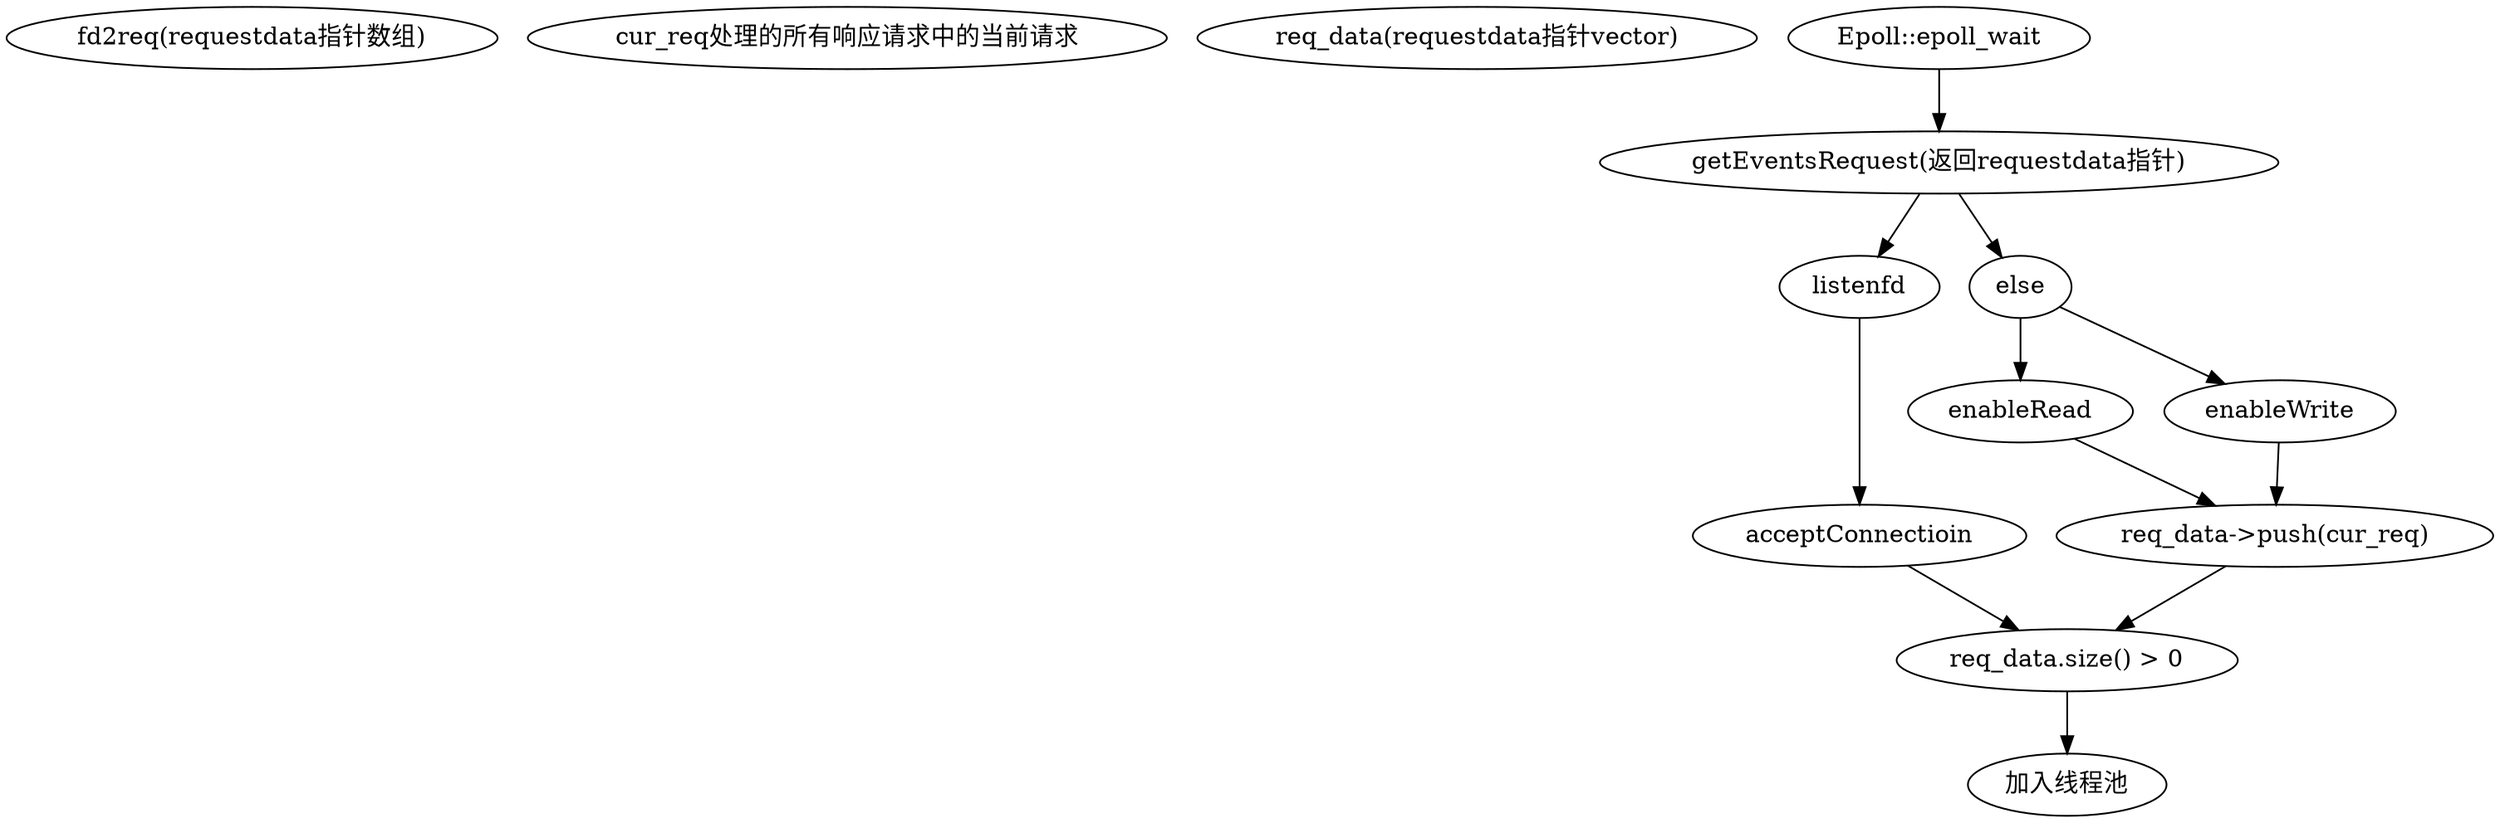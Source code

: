 digraph{
    "fd2req(requestdata指针数组)";
    "cur_req处理的所有响应请求中的当前请求"
    "req_data(requestdata指针vector)";

    "Epoll::epoll_wait" -> "getEventsRequest(返回requestdata指针)" 
        -> {"listenfd","else"};
    listenfd -> acceptConnectioin;
    else -> {"enableRead","enableWrite"} -> "req_data->push(cur_req)";

    {"acceptConnectioin","req_data->push(cur_req)"}  -> "req_data.size() > 0"
    -> "加入线程池";
    

}
